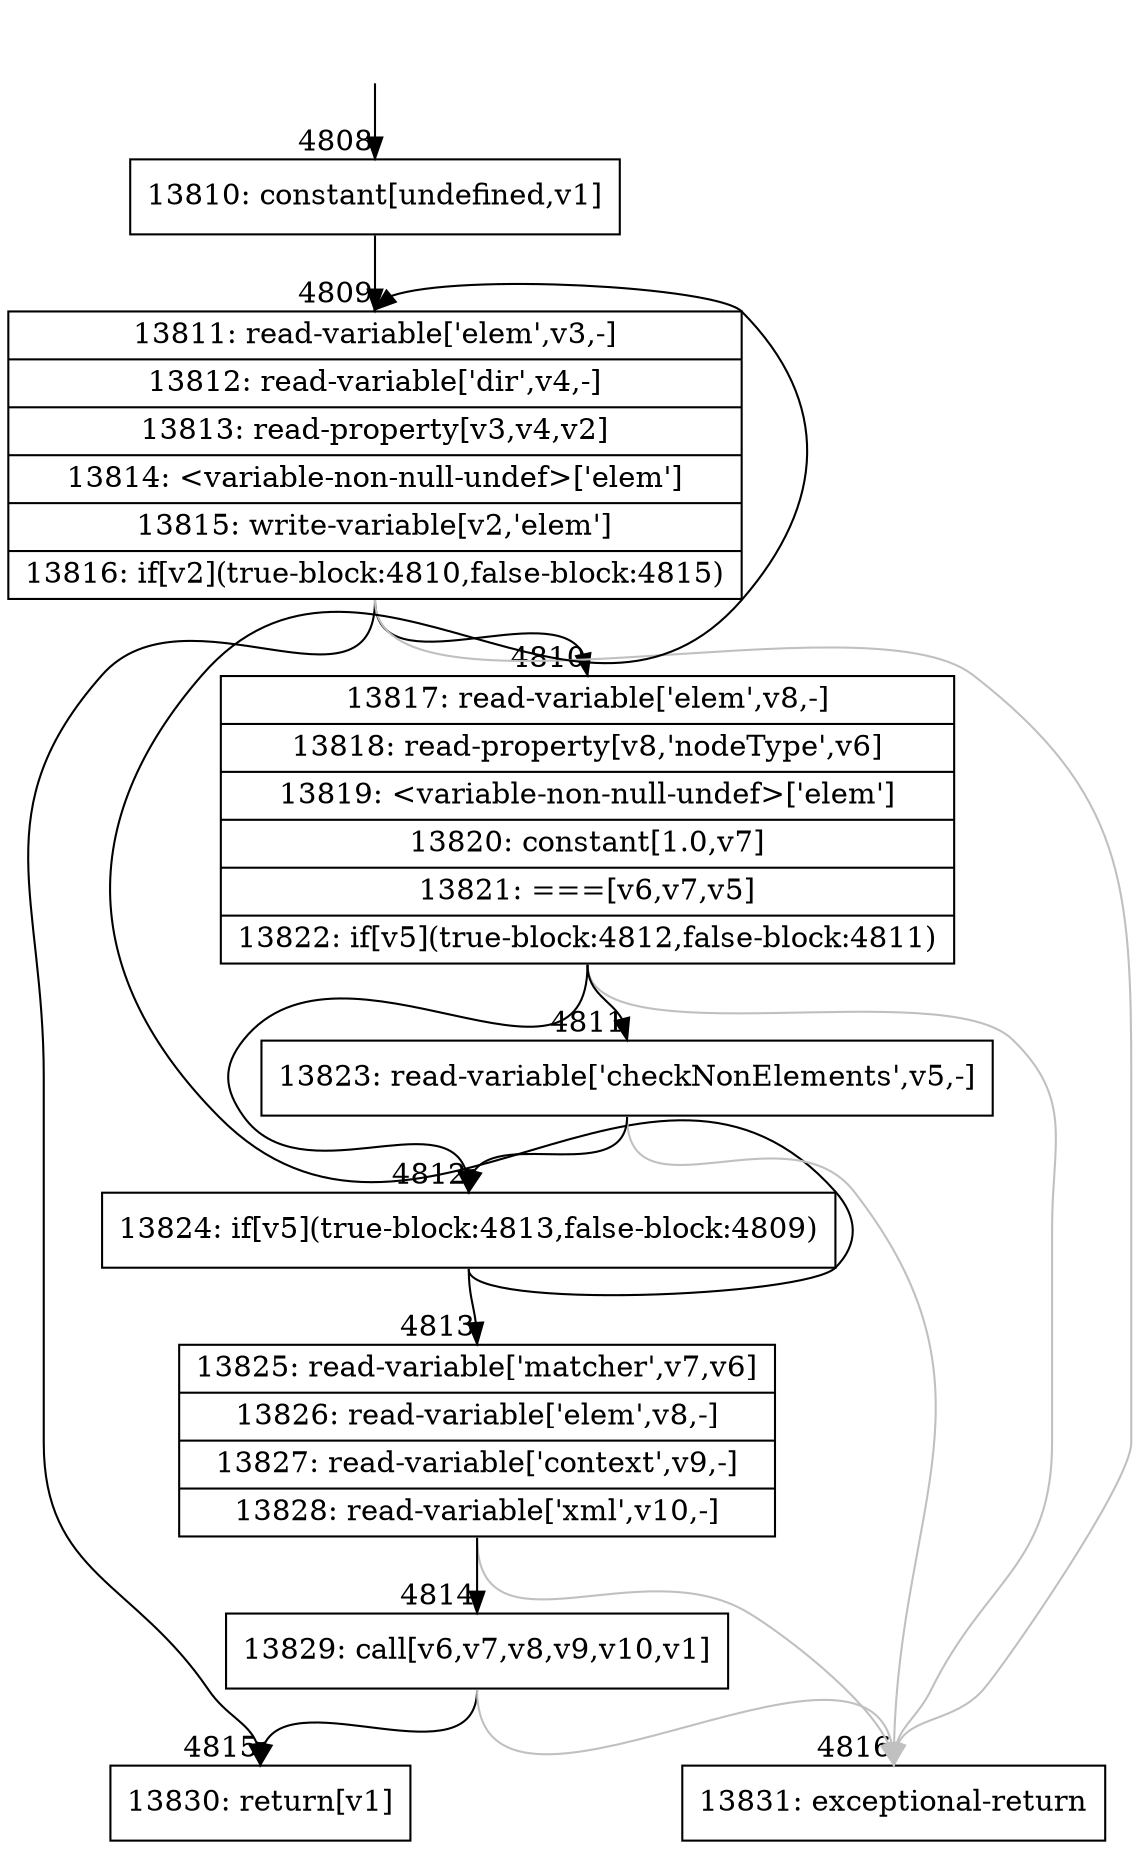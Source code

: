 digraph {
rankdir="TD"
BB_entry321[shape=none,label=""];
BB_entry321 -> BB4808 [tailport=s, headport=n, headlabel="    4808"]
BB4808 [shape=record label="{13810: constant[undefined,v1]}" ] 
BB4808 -> BB4809 [tailport=s, headport=n, headlabel="      4809"]
BB4809 [shape=record label="{13811: read-variable['elem',v3,-]|13812: read-variable['dir',v4,-]|13813: read-property[v3,v4,v2]|13814: \<variable-non-null-undef\>['elem']|13815: write-variable[v2,'elem']|13816: if[v2](true-block:4810,false-block:4815)}" ] 
BB4809 -> BB4810 [tailport=s, headport=n, headlabel="      4810"]
BB4809 -> BB4815 [tailport=s, headport=n, headlabel="      4815"]
BB4809 -> BB4816 [tailport=s, headport=n, color=gray, headlabel="      4816"]
BB4810 [shape=record label="{13817: read-variable['elem',v8,-]|13818: read-property[v8,'nodeType',v6]|13819: \<variable-non-null-undef\>['elem']|13820: constant[1.0,v7]|13821: ===[v6,v7,v5]|13822: if[v5](true-block:4812,false-block:4811)}" ] 
BB4810 -> BB4812 [tailport=s, headport=n, headlabel="      4812"]
BB4810 -> BB4811 [tailport=s, headport=n, headlabel="      4811"]
BB4810 -> BB4816 [tailport=s, headport=n, color=gray]
BB4811 [shape=record label="{13823: read-variable['checkNonElements',v5,-]}" ] 
BB4811 -> BB4812 [tailport=s, headport=n]
BB4811 -> BB4816 [tailport=s, headport=n, color=gray]
BB4812 [shape=record label="{13824: if[v5](true-block:4813,false-block:4809)}" ] 
BB4812 -> BB4813 [tailport=s, headport=n, headlabel="      4813"]
BB4812 -> BB4809 [tailport=s, headport=n]
BB4813 [shape=record label="{13825: read-variable['matcher',v7,v6]|13826: read-variable['elem',v8,-]|13827: read-variable['context',v9,-]|13828: read-variable['xml',v10,-]}" ] 
BB4813 -> BB4814 [tailport=s, headport=n, headlabel="      4814"]
BB4813 -> BB4816 [tailport=s, headport=n, color=gray]
BB4814 [shape=record label="{13829: call[v6,v7,v8,v9,v10,v1]}" ] 
BB4814 -> BB4815 [tailport=s, headport=n]
BB4814 -> BB4816 [tailport=s, headport=n, color=gray]
BB4815 [shape=record label="{13830: return[v1]}" ] 
BB4816 [shape=record label="{13831: exceptional-return}" ] 
}

